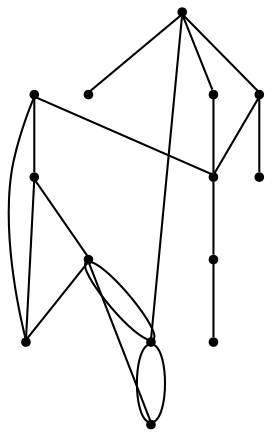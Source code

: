 graph {
  node [shape=point,comment="{\"directed\":false,\"doi\":\"10.1007/978-3-031-49272-3_21\",\"figure\":\"8\"}"]

  v0 [pos="1234.0923754431046,498.82036925412274"]
  v1 [pos="1227.1079508200023,488.21064461516823"]
  v2 [pos="1233.509015299144,476.2505728875791"]
  v3 [pos="1221.5570634854816,467.2908202893048"]
  v4 [pos="1174.9080279665402,475.0543622343774"]
  v5 [pos="1457.7738550160461,256.6515539697069"]
  v6 [pos="1254.141485601165,424.87201542721436"]
  v7 [pos="1288.746938396541,558.1000723090141"]
  v8 [pos="1268.9605119919906,479.8094458324225"]
  v9 [pos="1199.9119476316214,429.80209220608083"]
  v10 [pos="1130.8885642846606,409.7114506846907"]
  v11 [pos="1187.822517658896,420.32142967419884"]
  v12 [pos="988.4907919039684,684.1895265557383"]
  v13 [pos="1241.1394346576394,527.7039094106785"]

  v0 -- v1 [id="-1",pos="1234.0923754431046,498.82036925412274 1232.0523553361793,494.95629053553284 1230.900205080461,490.5511599854998 1227.1079508200023,488.21064461516823"]
  v12 -- v7 [id="-2",pos="988.4907919039684,684.1895265557383 1288.746938396541,558.1000723090141 1288.746938396541,558.1000723090141 1288.746938396541,558.1000723090141"]
  v12 -- v10 [id="-3",pos="988.4907919039684,684.1895265557383 1130.8885642846606,409.7114506846907 1130.8885642846606,409.7114506846907 1130.8885642846606,409.7114506846907"]
  v12 -- v13 [id="-4",pos="988.4907919039684,684.1895265557383 1241.1394346576394,527.7039094106785 1241.1394346576394,527.7039094106785 1241.1394346576394,527.7039094106785"]
  v12 -- v4 [id="-5",pos="988.4907919039684,684.1895265557383 1174.9080279665402,475.0543622343774 1174.9080279665402,475.0543622343774 1174.9080279665402,475.0543622343774"]
  v10 -- v11 [id="-6",pos="1130.8885642846606,409.7114506846907 1187.822517658896,420.32142967419884 1187.822517658896,420.32142967419884 1187.822517658896,420.32142967419884"]
  v10 -- v5 [id="-7",pos="1130.8885642846606,409.7114506846907 1457.7738550160461,256.6515539697069 1457.7738550160461,256.6515539697069 1457.7738550160461,256.6515539697069"]
  v4 -- v3 [id="-8",pos="1174.9080279665402,475.0543622343774 1221.5570634854816,467.2908202893048 1221.5570634854816,467.2908202893048 1221.5570634854816,467.2908202893048"]
  v4 -- v1 [id="-9",pos="1174.9080279665402,475.0543622343774 1227.1079508200023,488.21064461516823 1227.1079508200023,488.21064461516823 1227.1079508200023,488.21064461516823"]
  v0 -- v2 [id="-10",pos="1234.0923754431046,498.82036925412274 1238.7466756619406,507.67246055488874 1248.0319090825503,513.7060764297496 1258.7296760859485,513.7060764297496 1274.0987422898609,513.7060764297496 1286.5549502558679,501.2459197201221 1286.5549502558679,485.8769782866277 1286.5549502558679,470.50803685313326 1274.0987422898609,458.0520451338197 1258.7296760859485,458.0520451338197 1246.8515650881013,458.0520451338197 1236.7148890991657,465.488072052876 1233.509015299144,476.2505728875791"]
  v6 -- v9 [id="-14",pos="1254.141485601165,424.87201542721436 1199.9119476316214,429.80209220608083 1199.9119476316214,429.80209220608083 1199.9119476316214,429.80209220608083"]
  v1 -- v2 [id="-15",pos="1227.1079508200023,488.21064461516823 1230.900205080461,482.38280877355345 1231.5440568290785,479.0392073765727 1233.509015299144,476.2505728875791"]
  v1 -- v4 [id="-16",pos="1227.1079508200023,488.21064461516823 1224.1771148967314,499.89893348868554 1213.6021447179337,508.54695697743887 1201.0079258048536,508.54695697743887 1186.1431157532854,508.54695697743887 1174.0912029470019,496.4993568656199 1174.9080279665402,475.0543622343774"]
  v8 -- v0 [id="-17",pos="1268.9605119919906,479.8094458324225 1234.0923754431046,498.82036925412274 1234.0923754431046,498.82036925412274 1234.0923754431046,498.82036925412274"]
  v8 -- v2 [id="-18",pos="1268.9605119919906,479.8094458324225 1233.509015299144,476.2505728875791 1233.509015299144,476.2505728875791 1233.509015299144,476.2505728875791"]
  v7 -- v5 [id="-19",pos="1288.746938396541,558.1000723090141 1457.7738550160461,256.6515539697069 1457.7738550160461,256.6515539697069 1457.7738550160461,256.6515539697069"]
  v1 -- v3 [id="-20",pos="1227.1079508200023,488.21064461516823 1227.6435492710773,486.11029124923755 1227.9247758395406,483.90534617721266 1227.9247758395406,481.6346654044777 1227.9247758395406,475.88131073323314 1226.1203329619111,470.55036169915616 1221.5570634854816,467.2908202893048"]
  v5 -- v6 [id="-21",pos="1457.7738550160461,256.6515539697069 1254.141485601165,424.87201542721436 1254.141485601165,424.87201542721436 1254.141485601165,424.87201542721436"]
  v4 -- v3 [id="-22",pos="1174.9080279665402,475.0543622343774 1174.0912029470019,466.7658089530216 1186.1431157532854,454.7182088412026 1201.0079258048536,454.7182088412026 1210.1210248660109,454.7182088412027 1218.1768694674824,459.2462103923342 1221.5570634854816,467.2908202893048"]
  v8 -- v5 [id="-23",pos="1268.9605119919906,479.8094458324225 1457.7738550160461,256.6515539697069 1457.7738550160461,256.6515539697069 1457.7738550160461,256.6515539697069"]
}